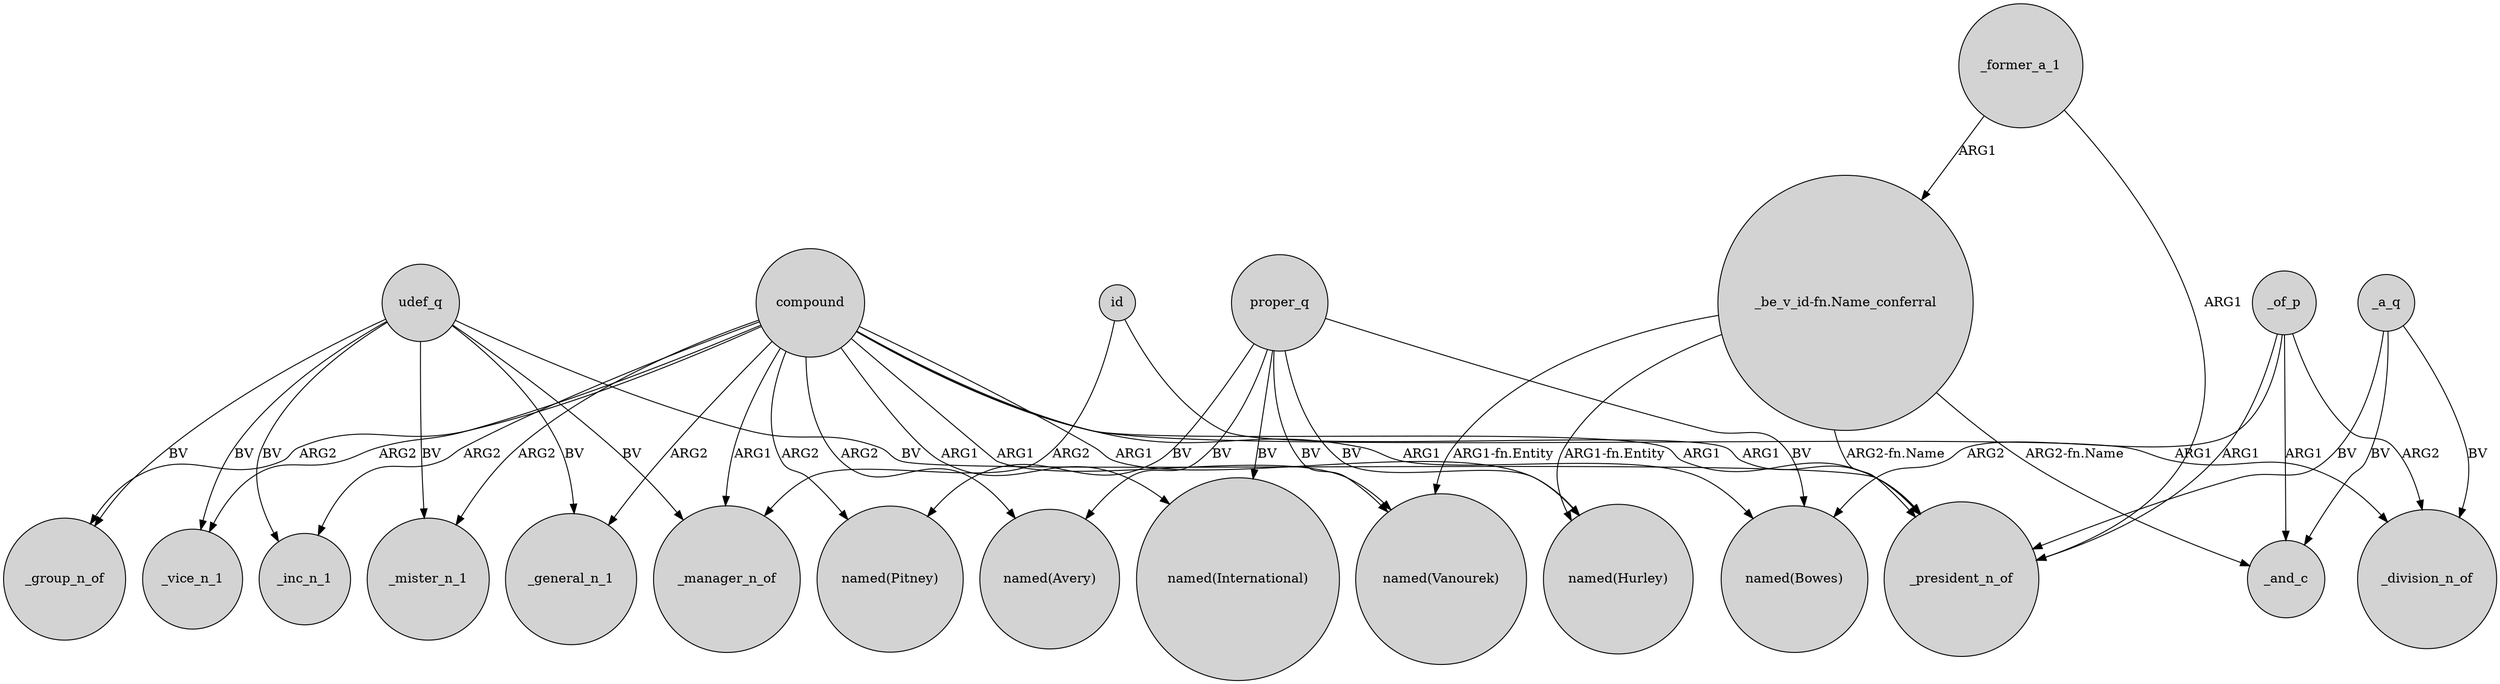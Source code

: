 digraph {
	node [shape=circle style=filled]
	compound -> _mister_n_1 [label=ARG2]
	proper_q -> "named(Avery)" [label=BV]
	_former_a_1 -> "_be_v_id-fn.Name_conferral" [label=ARG1]
	udef_q -> _group_n_of [label=BV]
	compound -> _general_n_1 [label=ARG2]
	_a_q -> _and_c [label=BV]
	_of_p -> "named(Bowes)" [label=ARG2]
	udef_q -> _manager_n_of [label=BV]
	_of_p -> _president_n_of [label=ARG1]
	compound -> "named(Pitney)" [label=ARG2]
	compound -> "named(Hurley)" [label=ARG1]
	compound -> "named(International)" [label=ARG1]
	udef_q -> _mister_n_1 [label=BV]
	id -> _manager_n_of [label=ARG2]
	_of_p -> _and_c [label=ARG1]
	_a_q -> _division_n_of [label=BV]
	proper_q -> "named(Vanourek)" [label=BV]
	udef_q -> _inc_n_1 [label=BV]
	compound -> "named(Vanourek)" [label=ARG1]
	_a_q -> _president_n_of [label=BV]
	udef_q -> _vice_n_1 [label=BV]
	id -> _president_n_of [label=ARG1]
	proper_q -> "named(Hurley)" [label=BV]
	compound -> _inc_n_1 [label=ARG2]
	_of_p -> _division_n_of [label=ARG2]
	proper_q -> "named(International)" [label=BV]
	compound -> "named(Bowes)" [label=ARG1]
	compound -> _group_n_of [label=ARG2]
	udef_q -> _general_n_1 [label=BV]
	compound -> _division_n_of [label=ARG1]
	"_be_v_id-fn.Name_conferral" -> "named(Hurley)" [label="ARG1-fn.Entity"]
	compound -> _vice_n_1 [label=ARG2]
	"_be_v_id-fn.Name_conferral" -> "named(Vanourek)" [label="ARG1-fn.Entity"]
	compound -> _president_n_of [label=ARG1]
	proper_q -> "named(Pitney)" [label=BV]
	udef_q -> _president_n_of [label=BV]
	proper_q -> "named(Bowes)" [label=BV]
	compound -> _manager_n_of [label=ARG1]
	compound -> "named(Avery)" [label=ARG2]
	"_be_v_id-fn.Name_conferral" -> _and_c [label="ARG2-fn.Name"]
	"_be_v_id-fn.Name_conferral" -> _president_n_of [label="ARG2-fn.Name"]
	_former_a_1 -> _president_n_of [label=ARG1]
}
